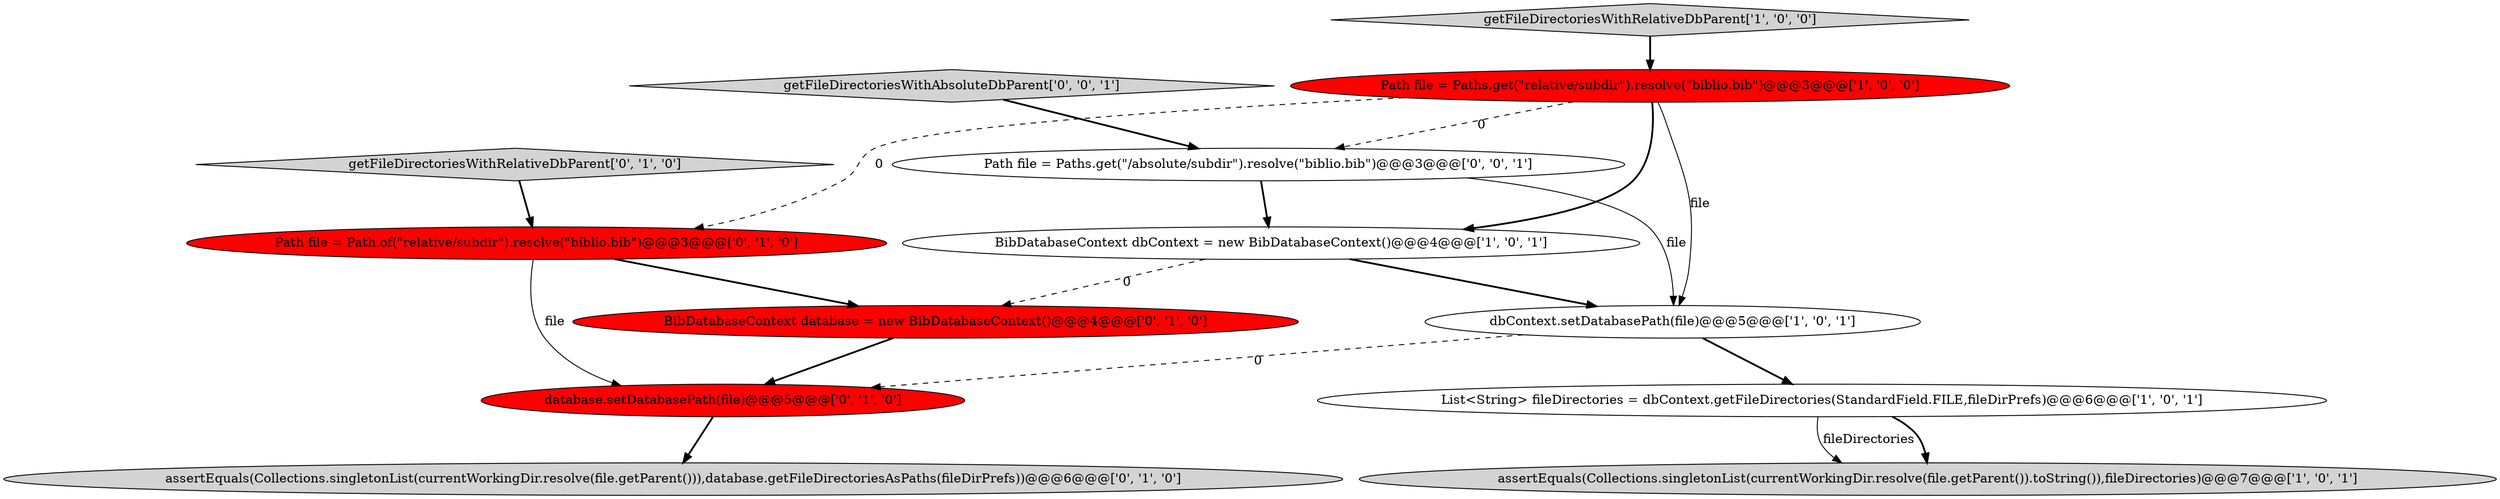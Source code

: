 digraph {
1 [style = filled, label = "BibDatabaseContext dbContext = new BibDatabaseContext()@@@4@@@['1', '0', '1']", fillcolor = white, shape = ellipse image = "AAA0AAABBB1BBB"];
3 [style = filled, label = "getFileDirectoriesWithRelativeDbParent['1', '0', '0']", fillcolor = lightgray, shape = diamond image = "AAA0AAABBB1BBB"];
5 [style = filled, label = "assertEquals(Collections.singletonList(currentWorkingDir.resolve(file.getParent()).toString()),fileDirectories)@@@7@@@['1', '0', '1']", fillcolor = lightgray, shape = ellipse image = "AAA0AAABBB1BBB"];
12 [style = filled, label = "Path file = Paths.get(\"/absolute/subdir\").resolve(\"biblio.bib\")@@@3@@@['0', '0', '1']", fillcolor = white, shape = ellipse image = "AAA0AAABBB3BBB"];
9 [style = filled, label = "getFileDirectoriesWithRelativeDbParent['0', '1', '0']", fillcolor = lightgray, shape = diamond image = "AAA0AAABBB2BBB"];
11 [style = filled, label = "getFileDirectoriesWithAbsoluteDbParent['0', '0', '1']", fillcolor = lightgray, shape = diamond image = "AAA0AAABBB3BBB"];
0 [style = filled, label = "Path file = Paths.get(\"relative/subdir\").resolve(\"biblio.bib\")@@@3@@@['1', '0', '0']", fillcolor = red, shape = ellipse image = "AAA1AAABBB1BBB"];
4 [style = filled, label = "List<String> fileDirectories = dbContext.getFileDirectories(StandardField.FILE,fileDirPrefs)@@@6@@@['1', '0', '1']", fillcolor = white, shape = ellipse image = "AAA0AAABBB1BBB"];
10 [style = filled, label = "database.setDatabasePath(file)@@@5@@@['0', '1', '0']", fillcolor = red, shape = ellipse image = "AAA1AAABBB2BBB"];
7 [style = filled, label = "assertEquals(Collections.singletonList(currentWorkingDir.resolve(file.getParent())),database.getFileDirectoriesAsPaths(fileDirPrefs))@@@6@@@['0', '1', '0']", fillcolor = lightgray, shape = ellipse image = "AAA0AAABBB2BBB"];
8 [style = filled, label = "Path file = Path.of(\"relative/subdir\").resolve(\"biblio.bib\")@@@3@@@['0', '1', '0']", fillcolor = red, shape = ellipse image = "AAA1AAABBB2BBB"];
6 [style = filled, label = "BibDatabaseContext database = new BibDatabaseContext()@@@4@@@['0', '1', '0']", fillcolor = red, shape = ellipse image = "AAA1AAABBB2BBB"];
2 [style = filled, label = "dbContext.setDatabasePath(file)@@@5@@@['1', '0', '1']", fillcolor = white, shape = ellipse image = "AAA0AAABBB1BBB"];
0->8 [style = dashed, label="0"];
0->2 [style = solid, label="file"];
1->2 [style = bold, label=""];
8->6 [style = bold, label=""];
11->12 [style = bold, label=""];
4->5 [style = solid, label="fileDirectories"];
0->12 [style = dashed, label="0"];
8->10 [style = solid, label="file"];
9->8 [style = bold, label=""];
12->1 [style = bold, label=""];
2->4 [style = bold, label=""];
4->5 [style = bold, label=""];
0->1 [style = bold, label=""];
10->7 [style = bold, label=""];
6->10 [style = bold, label=""];
12->2 [style = solid, label="file"];
3->0 [style = bold, label=""];
1->6 [style = dashed, label="0"];
2->10 [style = dashed, label="0"];
}

